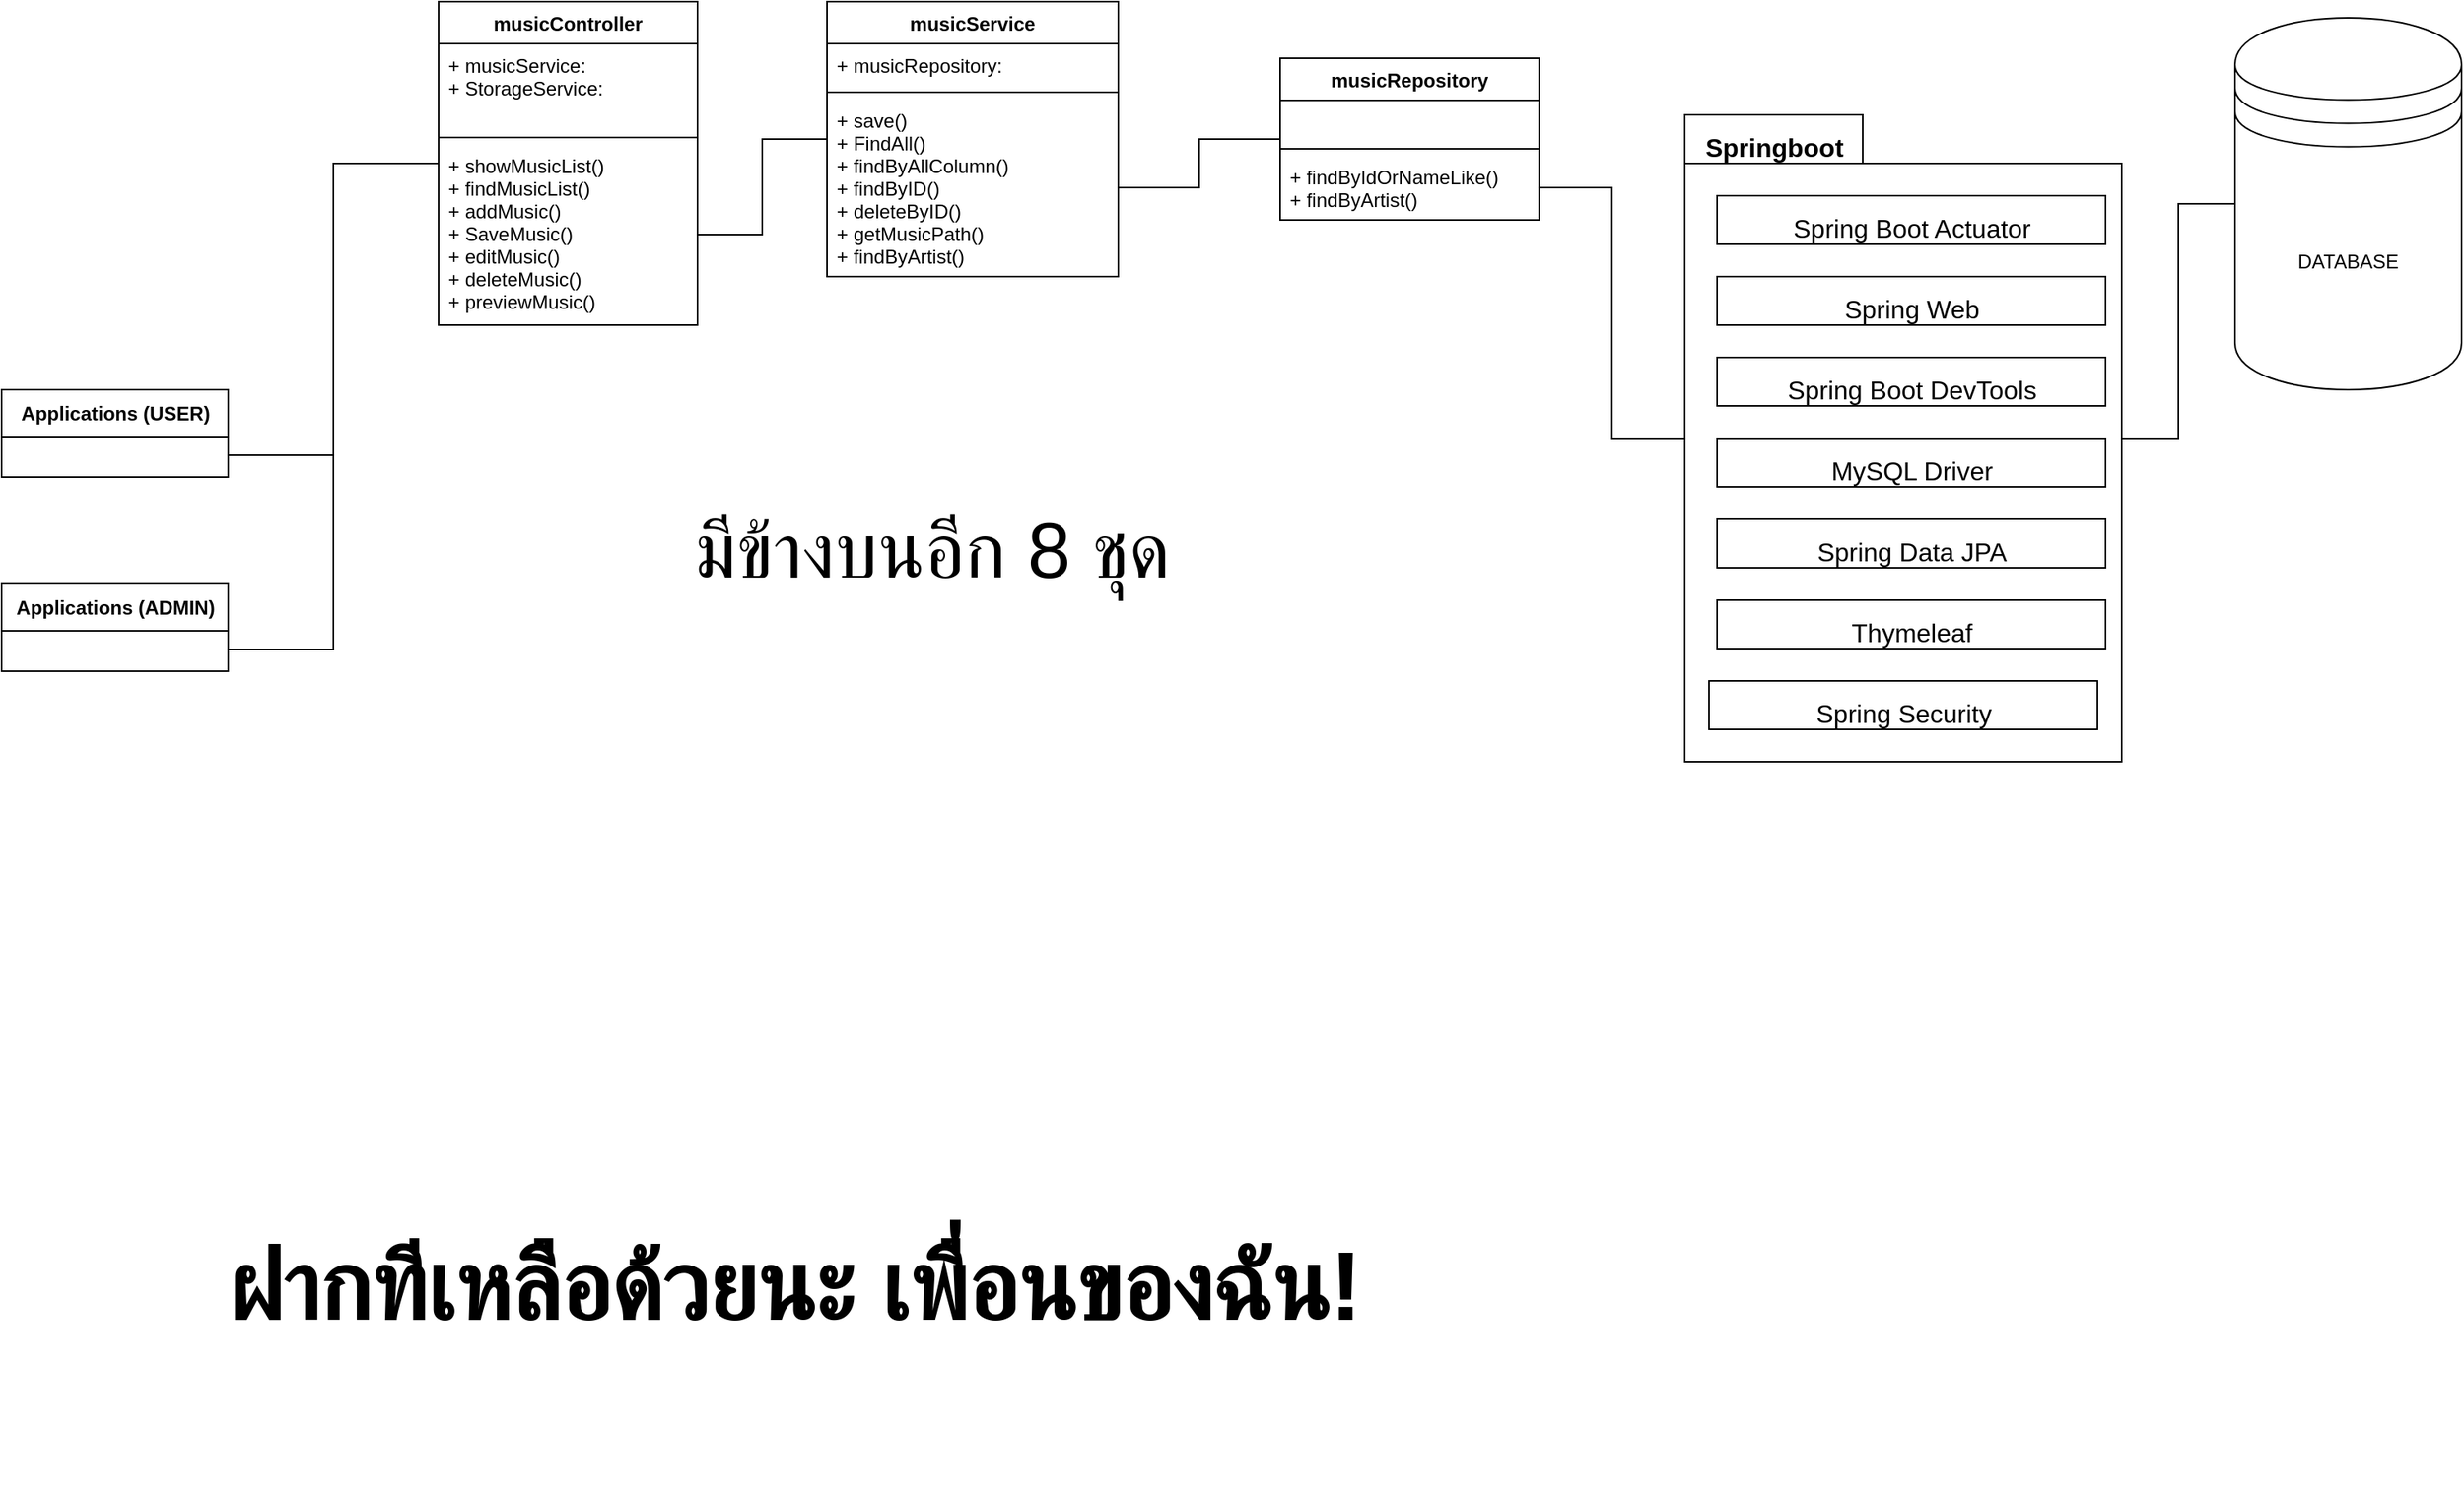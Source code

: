 <mxfile version="20.3.0" type="device"><diagram id="YPc_wbNRqLRj3qoz4n_Y" name="Page-1"><mxGraphModel dx="1478" dy="1127" grid="1" gridSize="10" guides="1" tooltips="1" connect="1" arrows="1" fold="1" page="1" pageScale="1" pageWidth="850" pageHeight="1100" math="0" shadow="0"><root><mxCell id="0"/><mxCell id="1" parent="0"/><mxCell id="m4g1h47r9SUS3HIHA3UX-1" value="Applications (USER)" style="swimlane;fontStyle=1;align=center;verticalAlign=middle;childLayout=stackLayout;horizontal=1;startSize=29;horizontalStack=0;resizeParent=1;resizeParentMax=0;resizeLast=0;collapsible=0;marginBottom=0;html=1;" parent="1" vertex="1"><mxGeometry x="20" y="280" width="140" height="54" as="geometry"/></mxCell><mxCell id="kCdoeC7StgT9Y3ldiA8O-10" style="edgeStyle=orthogonalEdgeStyle;rounded=0;orthogonalLoop=1;jettySize=auto;html=1;entryX=1;entryY=0.75;entryDx=0;entryDy=0;endArrow=none;endFill=0;" edge="1" parent="1" source="m4g1h47r9SUS3HIHA3UX-4" target="m4g1h47r9SUS3HIHA3UX-1"><mxGeometry relative="1" as="geometry"/></mxCell><mxCell id="kCdoeC7StgT9Y3ldiA8O-11" style="edgeStyle=orthogonalEdgeStyle;rounded=0;orthogonalLoop=1;jettySize=auto;html=1;entryX=1;entryY=0.75;entryDx=0;entryDy=0;endArrow=none;endFill=0;" edge="1" parent="1" source="m4g1h47r9SUS3HIHA3UX-4" target="m4g1h47r9SUS3HIHA3UX-18"><mxGeometry relative="1" as="geometry"/></mxCell><mxCell id="m4g1h47r9SUS3HIHA3UX-4" value="musicController" style="swimlane;fontStyle=1;align=center;verticalAlign=top;childLayout=stackLayout;horizontal=1;startSize=26;horizontalStack=0;resizeParent=1;resizeParentMax=0;resizeLast=0;collapsible=1;marginBottom=0;" parent="1" vertex="1"><mxGeometry x="290" y="40" width="160" height="200" as="geometry"/></mxCell><mxCell id="m4g1h47r9SUS3HIHA3UX-5" value="+ musicService: &#10;+ StorageService:" style="text;strokeColor=none;fillColor=none;align=left;verticalAlign=top;spacingLeft=4;spacingRight=4;overflow=hidden;rotatable=0;points=[[0,0.5],[1,0.5]];portConstraint=eastwest;" parent="m4g1h47r9SUS3HIHA3UX-4" vertex="1"><mxGeometry y="26" width="160" height="54" as="geometry"/></mxCell><mxCell id="m4g1h47r9SUS3HIHA3UX-6" value="" style="line;strokeWidth=1;fillColor=none;align=left;verticalAlign=middle;spacingTop=-1;spacingLeft=3;spacingRight=3;rotatable=0;labelPosition=right;points=[];portConstraint=eastwest;strokeColor=inherit;" parent="m4g1h47r9SUS3HIHA3UX-4" vertex="1"><mxGeometry y="80" width="160" height="8" as="geometry"/></mxCell><mxCell id="m4g1h47r9SUS3HIHA3UX-7" value="+ showMusicList()&#10;+ findMusicList()&#10;+ addMusic()&#10;+ SaveMusic()&#10;+ editMusic()&#10;+ deleteMusic()&#10;+ previewMusic()&#10;" style="text;strokeColor=none;fillColor=none;align=left;verticalAlign=top;spacingLeft=4;spacingRight=4;overflow=hidden;rotatable=0;points=[[0,0.5],[1,0.5]];portConstraint=eastwest;" parent="m4g1h47r9SUS3HIHA3UX-4" vertex="1"><mxGeometry y="88" width="160" height="112" as="geometry"/></mxCell><mxCell id="kCdoeC7StgT9Y3ldiA8O-6" style="edgeStyle=orthogonalEdgeStyle;rounded=0;orthogonalLoop=1;jettySize=auto;html=1;entryX=1;entryY=0.5;entryDx=0;entryDy=0;endArrow=none;endFill=0;" edge="1" parent="1" source="m4g1h47r9SUS3HIHA3UX-9" target="m4g1h47r9SUS3HIHA3UX-7"><mxGeometry relative="1" as="geometry"/></mxCell><mxCell id="m4g1h47r9SUS3HIHA3UX-9" value="musicService" style="swimlane;fontStyle=1;align=center;verticalAlign=top;childLayout=stackLayout;horizontal=1;startSize=26;horizontalStack=0;resizeParent=1;resizeParentMax=0;resizeLast=0;collapsible=1;marginBottom=0;" parent="1" vertex="1"><mxGeometry x="530" y="40" width="180" height="170" as="geometry"/></mxCell><mxCell id="m4g1h47r9SUS3HIHA3UX-10" value="+ musicRepository:" style="text;strokeColor=none;fillColor=none;align=left;verticalAlign=top;spacingLeft=4;spacingRight=4;overflow=hidden;rotatable=0;points=[[0,0.5],[1,0.5]];portConstraint=eastwest;" parent="m4g1h47r9SUS3HIHA3UX-9" vertex="1"><mxGeometry y="26" width="180" height="26" as="geometry"/></mxCell><mxCell id="m4g1h47r9SUS3HIHA3UX-11" value="" style="line;strokeWidth=1;fillColor=none;align=left;verticalAlign=middle;spacingTop=-1;spacingLeft=3;spacingRight=3;rotatable=0;labelPosition=right;points=[];portConstraint=eastwest;strokeColor=inherit;" parent="m4g1h47r9SUS3HIHA3UX-9" vertex="1"><mxGeometry y="52" width="180" height="8" as="geometry"/></mxCell><mxCell id="m4g1h47r9SUS3HIHA3UX-12" value="+ save()&#10;+ FindAll()&#10;+ findByAllColumn()&#10;+ findByID()&#10;+ deleteByID()&#10;+ getMusicPath()&#10;+ findByArtist()&#10;&#10;" style="text;strokeColor=none;fillColor=none;align=left;verticalAlign=top;spacingLeft=4;spacingRight=4;overflow=hidden;rotatable=0;points=[[0,0.5],[1,0.5]];portConstraint=eastwest;" parent="m4g1h47r9SUS3HIHA3UX-9" vertex="1"><mxGeometry y="60" width="180" height="110" as="geometry"/></mxCell><mxCell id="kCdoeC7StgT9Y3ldiA8O-7" style="edgeStyle=orthogonalEdgeStyle;rounded=0;orthogonalLoop=1;jettySize=auto;html=1;entryX=1;entryY=0.5;entryDx=0;entryDy=0;endArrow=none;endFill=0;" edge="1" parent="1" source="m4g1h47r9SUS3HIHA3UX-13" target="m4g1h47r9SUS3HIHA3UX-12"><mxGeometry relative="1" as="geometry"/></mxCell><mxCell id="m4g1h47r9SUS3HIHA3UX-13" value="musicRepository" style="swimlane;fontStyle=1;align=center;verticalAlign=top;childLayout=stackLayout;horizontal=1;startSize=26;horizontalStack=0;resizeParent=1;resizeParentMax=0;resizeLast=0;collapsible=1;marginBottom=0;" parent="1" vertex="1"><mxGeometry x="810" y="75" width="160" height="100" as="geometry"/></mxCell><mxCell id="m4g1h47r9SUS3HIHA3UX-14" value=" " style="text;strokeColor=none;fillColor=none;align=left;verticalAlign=top;spacingLeft=4;spacingRight=4;overflow=hidden;rotatable=0;points=[[0,0.5],[1,0.5]];portConstraint=eastwest;" parent="m4g1h47r9SUS3HIHA3UX-13" vertex="1"><mxGeometry y="26" width="160" height="26" as="geometry"/></mxCell><mxCell id="m4g1h47r9SUS3HIHA3UX-15" value="" style="line;strokeWidth=1;fillColor=none;align=left;verticalAlign=middle;spacingTop=-1;spacingLeft=3;spacingRight=3;rotatable=0;labelPosition=right;points=[];portConstraint=eastwest;strokeColor=inherit;" parent="m4g1h47r9SUS3HIHA3UX-13" vertex="1"><mxGeometry y="52" width="160" height="8" as="geometry"/></mxCell><mxCell id="m4g1h47r9SUS3HIHA3UX-16" value="+ findByIdOrNameLike()&#10;+ findByArtist()" style="text;strokeColor=none;fillColor=none;align=left;verticalAlign=top;spacingLeft=4;spacingRight=4;overflow=hidden;rotatable=0;points=[[0,0.5],[1,0.5]];portConstraint=eastwest;" parent="m4g1h47r9SUS3HIHA3UX-13" vertex="1"><mxGeometry y="60" width="160" height="40" as="geometry"/></mxCell><mxCell id="m4g1h47r9SUS3HIHA3UX-17" value="DATABASE" style="shape=datastore;whiteSpace=wrap;html=1;" parent="1" vertex="1"><mxGeometry x="1400" y="50" width="140" height="230" as="geometry"/></mxCell><mxCell id="m4g1h47r9SUS3HIHA3UX-18" value="Applications (ADMIN)" style="swimlane;fontStyle=1;align=center;verticalAlign=middle;childLayout=stackLayout;horizontal=1;startSize=29;horizontalStack=0;resizeParent=1;resizeParentMax=0;resizeLast=0;collapsible=0;marginBottom=0;html=1;" parent="1" vertex="1"><mxGeometry x="20" y="400" width="140" height="54" as="geometry"/></mxCell><mxCell id="kCdoeC7StgT9Y3ldiA8O-1" style="edgeStyle=orthogonalEdgeStyle;rounded=0;orthogonalLoop=1;jettySize=auto;html=1;entryX=0;entryY=0.5;entryDx=0;entryDy=0;endArrow=none;endFill=0;" edge="1" parent="1" source="m4g1h47r9SUS3HIHA3UX-24" target="m4g1h47r9SUS3HIHA3UX-17"><mxGeometry relative="1" as="geometry"/></mxCell><mxCell id="kCdoeC7StgT9Y3ldiA8O-9" style="edgeStyle=orthogonalEdgeStyle;rounded=0;orthogonalLoop=1;jettySize=auto;html=1;entryX=1;entryY=0.5;entryDx=0;entryDy=0;endArrow=none;endFill=0;" edge="1" parent="1" source="m4g1h47r9SUS3HIHA3UX-24" target="m4g1h47r9SUS3HIHA3UX-16"><mxGeometry relative="1" as="geometry"/></mxCell><mxCell id="m4g1h47r9SUS3HIHA3UX-24" value="&lt;font style=&quot;font-size: 16px;&quot;&gt;Springboot&lt;/font&gt;" style="shape=folder;fontStyle=1;tabWidth=110;tabHeight=30;tabPosition=left;html=1;boundedLbl=1;labelInHeader=1;container=1;collapsible=0;recursiveResize=0;fontSize=30;" parent="1" vertex="1"><mxGeometry x="1060" y="110" width="270" height="400" as="geometry"/></mxCell><mxCell id="m4g1h47r9SUS3HIHA3UX-25" value="&lt;font style=&quot;font-size: 16px;&quot;&gt;Spring Boot Actuator&lt;/font&gt;" style="html=1;fontSize=30;" parent="m4g1h47r9SUS3HIHA3UX-24" vertex="1"><mxGeometry width="240" height="30" relative="1" as="geometry"><mxPoint x="20" y="50" as="offset"/></mxGeometry></mxCell><mxCell id="m4g1h47r9SUS3HIHA3UX-26" value="&lt;font style=&quot;font-size: 16px;&quot;&gt;Spring Web&lt;/font&gt;" style="html=1;fontSize=30;" parent="m4g1h47r9SUS3HIHA3UX-24" vertex="1"><mxGeometry x="20" y="100" width="240" height="30" as="geometry"/></mxCell><mxCell id="m4g1h47r9SUS3HIHA3UX-27" value="&lt;font style=&quot;font-size: 16px;&quot;&gt;Spring Boot DevTools&lt;/font&gt;" style="html=1;fontSize=30;" parent="m4g1h47r9SUS3HIHA3UX-24" vertex="1"><mxGeometry x="20" y="150" width="240" height="30" as="geometry"/></mxCell><mxCell id="m4g1h47r9SUS3HIHA3UX-28" value="&lt;font style=&quot;font-size: 16px;&quot;&gt;MySQL Driver&lt;/font&gt;" style="html=1;fontSize=30;" parent="m4g1h47r9SUS3HIHA3UX-24" vertex="1"><mxGeometry x="20" y="200" width="240" height="30" as="geometry"/></mxCell><mxCell id="m4g1h47r9SUS3HIHA3UX-29" value="&lt;font style=&quot;font-size: 16px;&quot;&gt;Spring Data JPA&lt;/font&gt;" style="html=1;fontSize=30;" parent="m4g1h47r9SUS3HIHA3UX-24" vertex="1"><mxGeometry x="20" y="250" width="240" height="30" as="geometry"/></mxCell><mxCell id="m4g1h47r9SUS3HIHA3UX-30" value="&lt;font style=&quot;font-size: 16px;&quot;&gt;Thymeleaf&lt;/font&gt;" style="html=1;fontSize=30;" parent="m4g1h47r9SUS3HIHA3UX-24" vertex="1"><mxGeometry x="20" y="300" width="240" height="30" as="geometry"/></mxCell><mxCell id="m4g1h47r9SUS3HIHA3UX-31" value="&lt;font style=&quot;font-size: 16px;&quot;&gt;Spring Security&lt;/font&gt;" style="html=1;fontSize=30;" parent="m4g1h47r9SUS3HIHA3UX-24" vertex="1"><mxGeometry x="15" y="350" width="240" height="30" as="geometry"/></mxCell><mxCell id="m4g1h47r9SUS3HIHA3UX-32" value="&lt;font style=&quot;font-size: 60px;&quot;&gt;ฝากทีเหลือด้วยนะ&amp;nbsp;เพื่อนของฉัน!&lt;br&gt;&lt;br&gt;&lt;/font&gt;" style="text;strokeColor=none;fillColor=none;html=1;fontSize=24;fontStyle=1;verticalAlign=middle;align=center;" parent="1" vertex="1"><mxGeometry x="460" y="850" width="100" height="40" as="geometry"/></mxCell><mxCell id="m4g1h47r9SUS3HIHA3UX-33" value="" style="shape=image;verticalLabelPosition=bottom;labelBackgroundColor=default;verticalAlign=top;aspect=fixed;imageAspect=0;image=https://encrypted-tbn0.gstatic.com/images?q=tbn:ANd9GcQPZRn8W46wBbAqtivFdHqRgZqVpkgcnbibUxevuI2oWD_a_76riZiSm70G3_dWe_vk4q4&amp;usqp=CAU;" parent="1" vertex="1"><mxGeometry x="930" y="771.5" width="256" height="197" as="geometry"/></mxCell><mxCell id="m4g1h47r9SUS3HIHA3UX-34" value="&lt;font style=&quot;font-size: 48px;&quot;&gt;มีข้างบนอีก 8 ชุด&lt;/font&gt;" style="text;html=1;strokeColor=none;fillColor=none;align=center;verticalAlign=middle;whiteSpace=wrap;rounded=0;fontSize=60;" parent="1" vertex="1"><mxGeometry x="310" y="360" width="570" height="30" as="geometry"/></mxCell></root></mxGraphModel></diagram></mxfile>